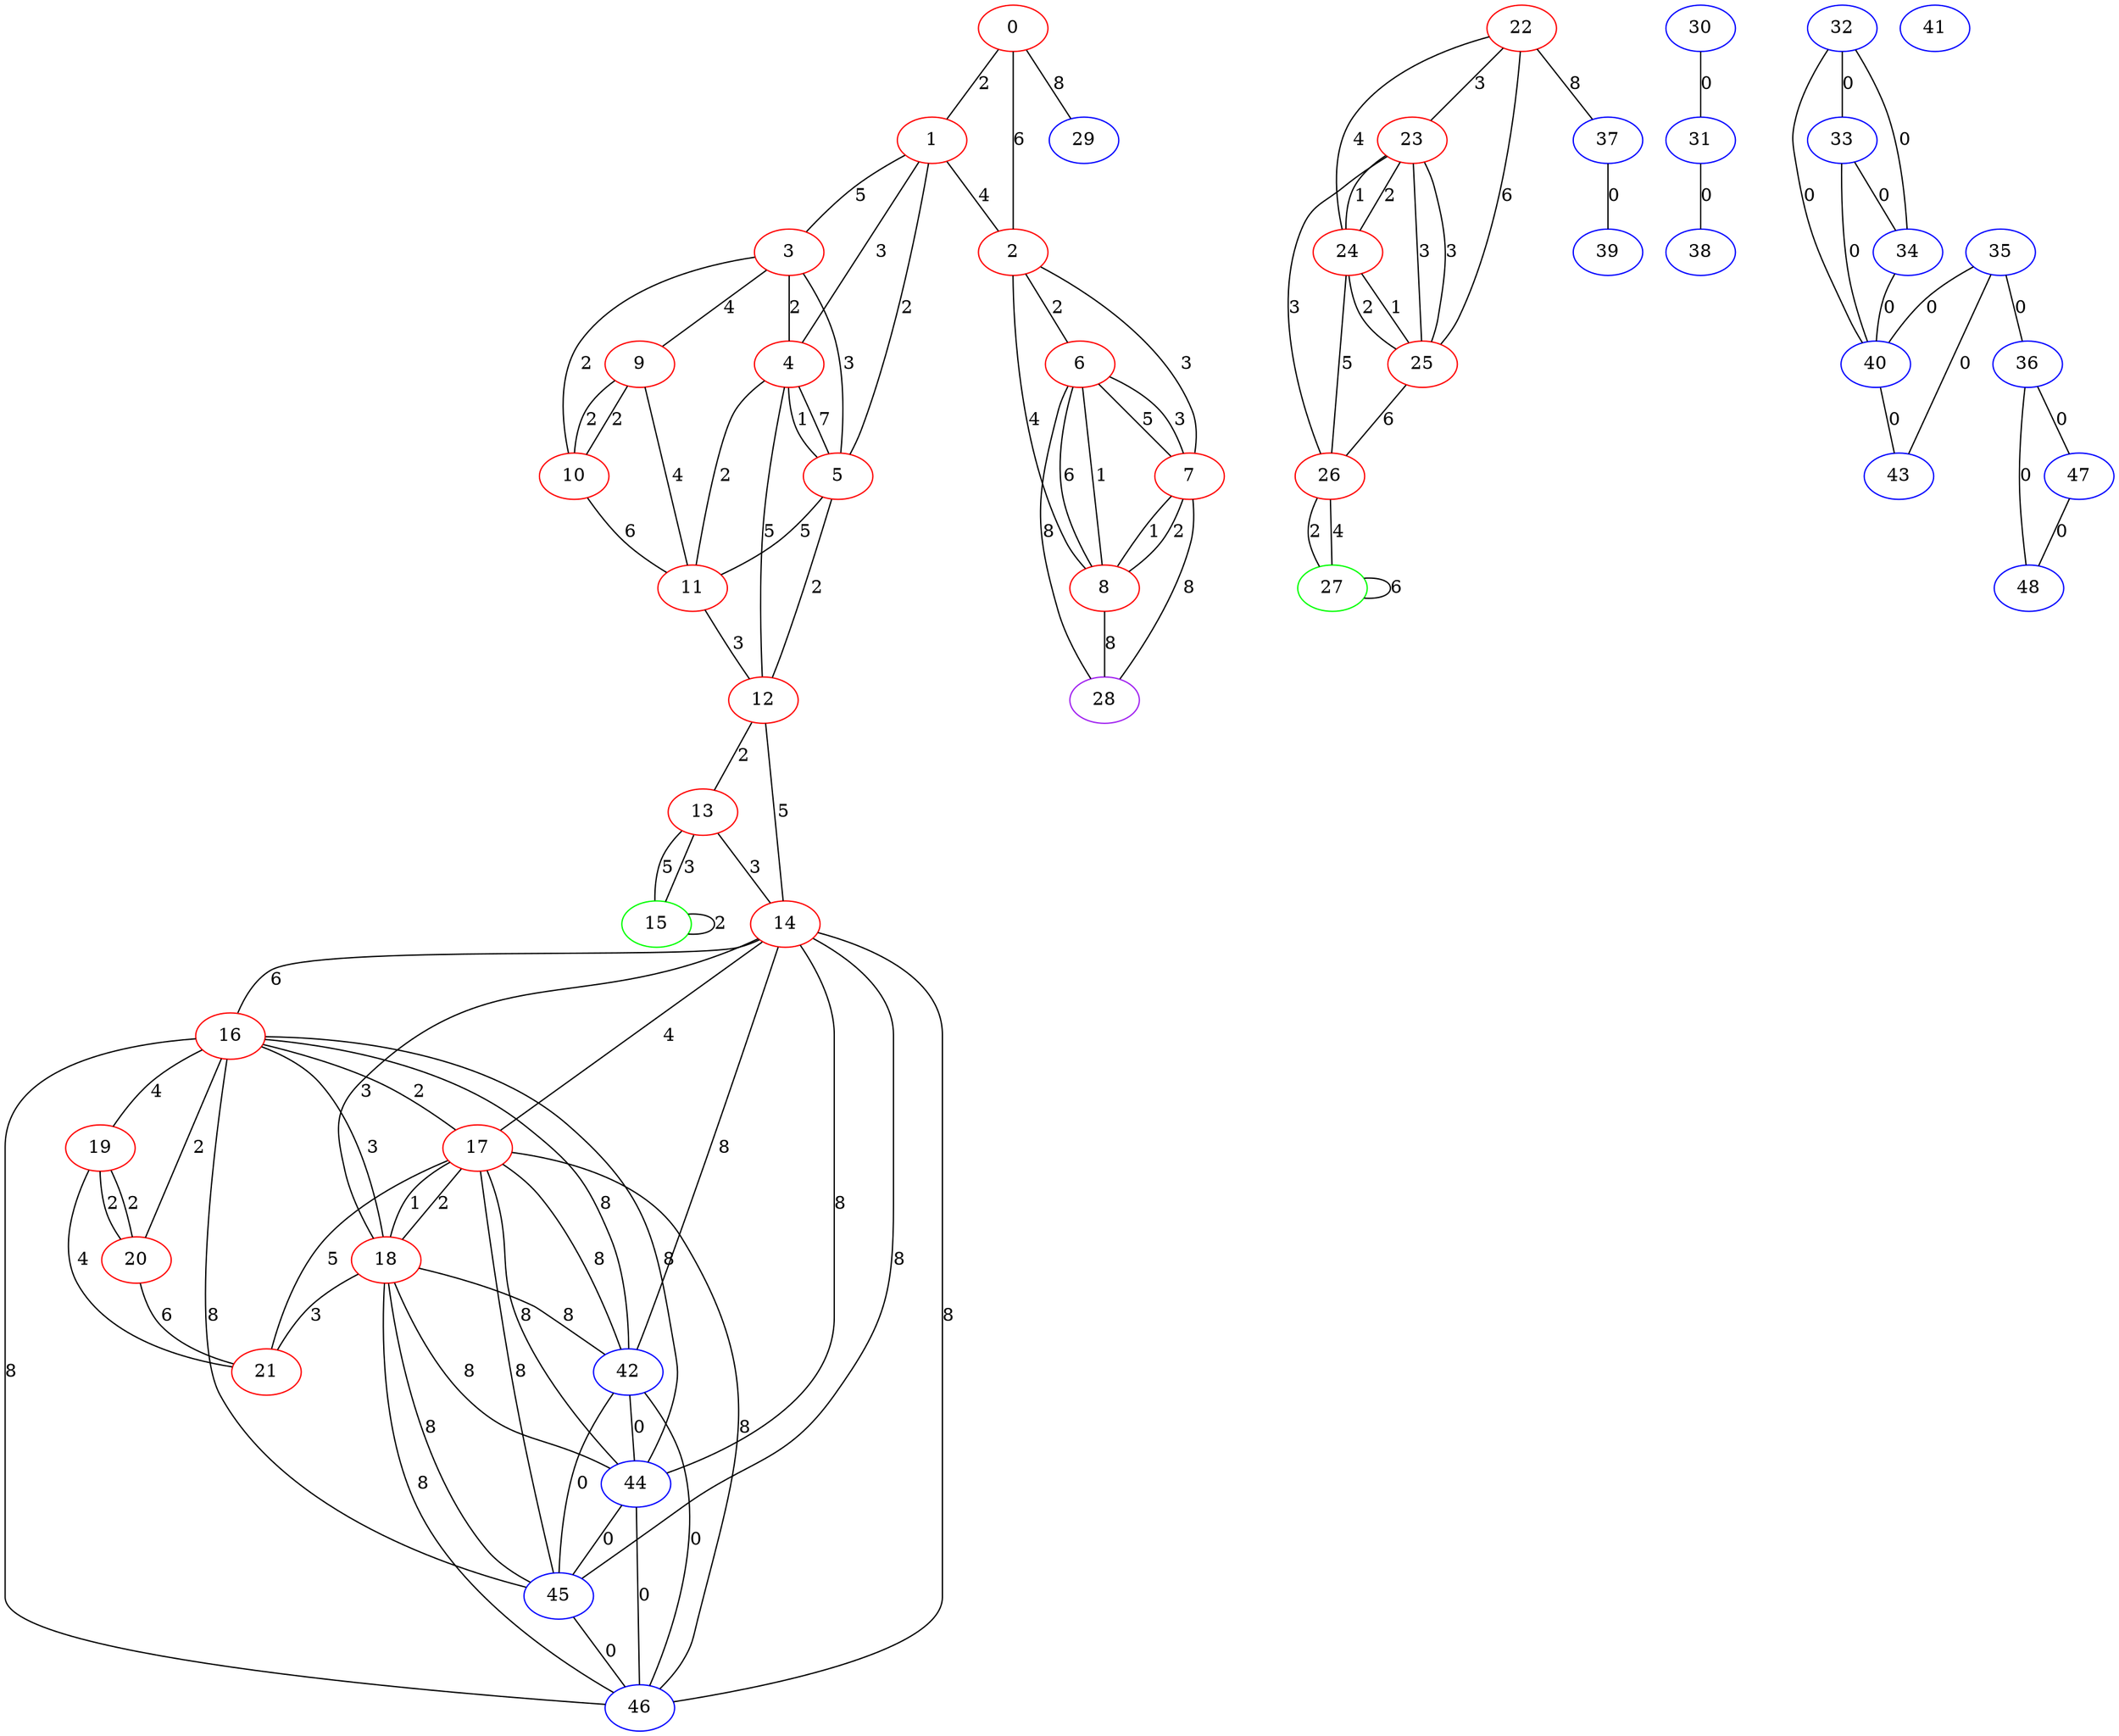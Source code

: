 graph "" {
0 [color=red, weight=1];
1 [color=red, weight=1];
2 [color=red, weight=1];
3 [color=red, weight=1];
4 [color=red, weight=1];
5 [color=red, weight=1];
6 [color=red, weight=1];
7 [color=red, weight=1];
8 [color=red, weight=1];
9 [color=red, weight=1];
10 [color=red, weight=1];
11 [color=red, weight=1];
12 [color=red, weight=1];
13 [color=red, weight=1];
14 [color=red, weight=1];
15 [color=green, weight=2];
16 [color=red, weight=1];
17 [color=red, weight=1];
18 [color=red, weight=1];
19 [color=red, weight=1];
20 [color=red, weight=1];
21 [color=red, weight=1];
22 [color=red, weight=1];
23 [color=red, weight=1];
24 [color=red, weight=1];
25 [color=red, weight=1];
26 [color=red, weight=1];
27 [color=green, weight=2];
28 [color=purple, weight=4];
29 [color=blue, weight=3];
30 [color=blue, weight=3];
31 [color=blue, weight=3];
32 [color=blue, weight=3];
33 [color=blue, weight=3];
34 [color=blue, weight=3];
35 [color=blue, weight=3];
36 [color=blue, weight=3];
37 [color=blue, weight=3];
38 [color=blue, weight=3];
39 [color=blue, weight=3];
40 [color=blue, weight=3];
41 [color=blue, weight=3];
42 [color=blue, weight=3];
43 [color=blue, weight=3];
44 [color=blue, weight=3];
45 [color=blue, weight=3];
46 [color=blue, weight=3];
47 [color=blue, weight=3];
48 [color=blue, weight=3];
0 -- 1  [key=0, label=2];
0 -- 2  [key=0, label=6];
0 -- 29  [key=0, label=8];
1 -- 2  [key=0, label=4];
1 -- 3  [key=0, label=5];
1 -- 4  [key=0, label=3];
1 -- 5  [key=0, label=2];
2 -- 8  [key=0, label=4];
2 -- 6  [key=0, label=2];
2 -- 7  [key=0, label=3];
3 -- 10  [key=0, label=2];
3 -- 4  [key=0, label=2];
3 -- 5  [key=0, label=3];
3 -- 9  [key=0, label=4];
4 -- 11  [key=0, label=2];
4 -- 12  [key=0, label=5];
4 -- 5  [key=0, label=1];
4 -- 5  [key=1, label=7];
5 -- 11  [key=0, label=5];
5 -- 12  [key=0, label=2];
6 -- 8  [key=0, label=6];
6 -- 8  [key=1, label=1];
6 -- 28  [key=0, label=8];
6 -- 7  [key=0, label=5];
6 -- 7  [key=1, label=3];
7 -- 8  [key=0, label=1];
7 -- 8  [key=1, label=2];
7 -- 28  [key=0, label=8];
8 -- 28  [key=0, label=8];
9 -- 10  [key=0, label=2];
9 -- 10  [key=1, label=2];
9 -- 11  [key=0, label=4];
10 -- 11  [key=0, label=6];
11 -- 12  [key=0, label=3];
12 -- 14  [key=0, label=5];
12 -- 13  [key=0, label=2];
13 -- 14  [key=0, label=3];
13 -- 15  [key=0, label=5];
13 -- 15  [key=1, label=3];
14 -- 44  [key=0, label=8];
14 -- 42  [key=0, label=8];
14 -- 46  [key=0, label=8];
14 -- 45  [key=0, label=8];
14 -- 16  [key=0, label=6];
14 -- 17  [key=0, label=4];
14 -- 18  [key=0, label=3];
15 -- 15  [key=0, label=2];
16 -- 42  [key=0, label=8];
16 -- 44  [key=0, label=8];
16 -- 45  [key=0, label=8];
16 -- 17  [key=0, label=2];
16 -- 18  [key=0, label=3];
16 -- 19  [key=0, label=4];
16 -- 20  [key=0, label=2];
16 -- 46  [key=0, label=8];
17 -- 42  [key=0, label=8];
17 -- 46  [key=0, label=8];
17 -- 44  [key=0, label=8];
17 -- 45  [key=0, label=8];
17 -- 18  [key=0, label=2];
17 -- 18  [key=1, label=1];
17 -- 21  [key=0, label=5];
18 -- 42  [key=0, label=8];
18 -- 46  [key=0, label=8];
18 -- 44  [key=0, label=8];
18 -- 45  [key=0, label=8];
18 -- 21  [key=0, label=3];
19 -- 20  [key=0, label=2];
19 -- 20  [key=1, label=2];
19 -- 21  [key=0, label=4];
20 -- 21  [key=0, label=6];
22 -- 24  [key=0, label=4];
22 -- 25  [key=0, label=6];
22 -- 37  [key=0, label=8];
22 -- 23  [key=0, label=3];
23 -- 24  [key=0, label=1];
23 -- 24  [key=1, label=2];
23 -- 25  [key=0, label=3];
23 -- 25  [key=1, label=3];
23 -- 26  [key=0, label=3];
24 -- 25  [key=0, label=2];
24 -- 25  [key=1, label=1];
24 -- 26  [key=0, label=5];
25 -- 26  [key=0, label=6];
26 -- 27  [key=0, label=2];
26 -- 27  [key=1, label=4];
27 -- 27  [key=0, label=6];
30 -- 31  [key=0, label=0];
31 -- 38  [key=0, label=0];
32 -- 40  [key=0, label=0];
32 -- 33  [key=0, label=0];
32 -- 34  [key=0, label=0];
33 -- 40  [key=0, label=0];
33 -- 34  [key=0, label=0];
34 -- 40  [key=0, label=0];
35 -- 40  [key=0, label=0];
35 -- 43  [key=0, label=0];
35 -- 36  [key=0, label=0];
36 -- 48  [key=0, label=0];
36 -- 47  [key=0, label=0];
37 -- 39  [key=0, label=0];
40 -- 43  [key=0, label=0];
42 -- 44  [key=0, label=0];
42 -- 45  [key=0, label=0];
42 -- 46  [key=0, label=0];
44 -- 45  [key=0, label=0];
44 -- 46  [key=0, label=0];
45 -- 46  [key=0, label=0];
47 -- 48  [key=0, label=0];
}
